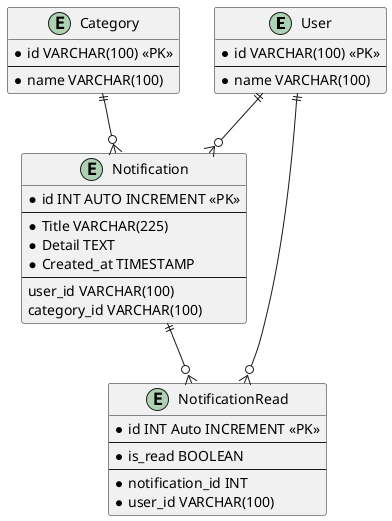 @startuml Notification

entity User {
    *id VARCHAR(100) <<PK>>
    --
    * name VARCHAR(100)
}

entity Notification {
    * id INT AUTO INCREMENT <<PK>>
    --
    * Title VARCHAR(225)
    * Detail TEXT 
    * Created_at TIMESTAMP
    --
    user_id VARCHAR(100)
    category_id VARCHAR(100) 
}

entity Category {
    * id VARCHAR(100) <<PK>>
    --
    * name VARCHAR(100)
}

entity NotificationRead {
    * id INT Auto INCREMENT <<PK>>
    --
    * is_read BOOLEAN
    --
    * notification_id INT
    * user_id VARCHAR(100)
}

User ||--o{ Notification
Category ||--o{ Notification
Notification ||--o{ NotificationRead
User ||--o{ NotificationRead

@enduml

